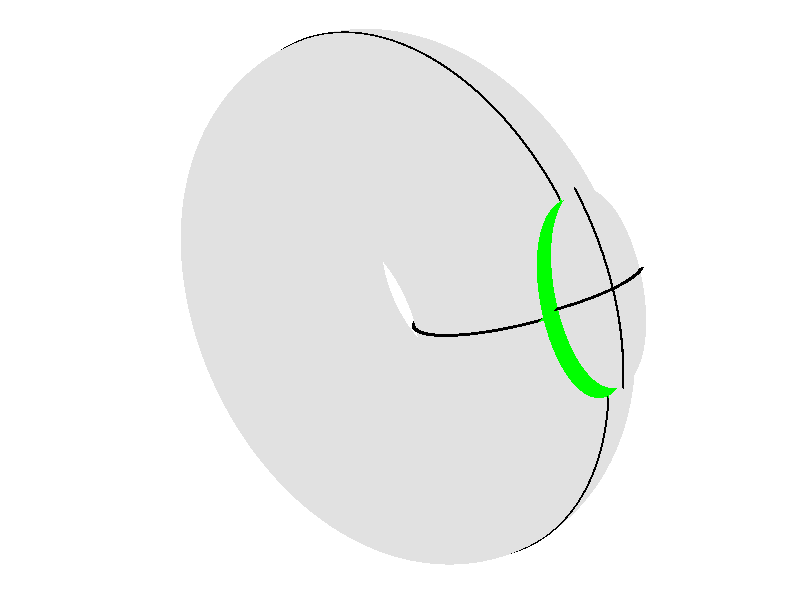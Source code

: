   #include "colors.inc"
  background { color White }
  camera {
    perspective       
    angle 15
    location <10, 8, -12>
    look_at  <0, 0,  0>
  }
  light_source { <0,10,-12> color White}    
  
  #declare basictorus =     torus { 1,0.6 
     pigment { color Gray transmit 0.0 }
  };
  
  #declare mybox =  box {  
     <1.5,-1,-1>, <2,1,1>
     pigment { color Green  } 
     rotate <0,-20,0>
  }
  
  #declare mytorus = union {
      object {basictorus }
      difference {
        sphere { 
           <0,0,0>, 1.607
           pigment { color Black }
           scale <1,0.05,1> 
        }
        sphere {   
          <0,0,0>, 0.5 
        }
     }
     sphere { 
       <0,0,0>, 0.62 
       scale <1,1,0.05>
       translate <1,0,0>  
       rotate <0,-20,0>
     }
  }
  
  union {
    intersection { 
      object { mytorus  }
      object { mybox }
      translate <0.1,0,0.1> 
      no_shadow                                                       
    }
    difference {
      object {mytorus }
      object {mybox }
      no_shadow
    }
    rotate <-90,5,0>
  }                                        